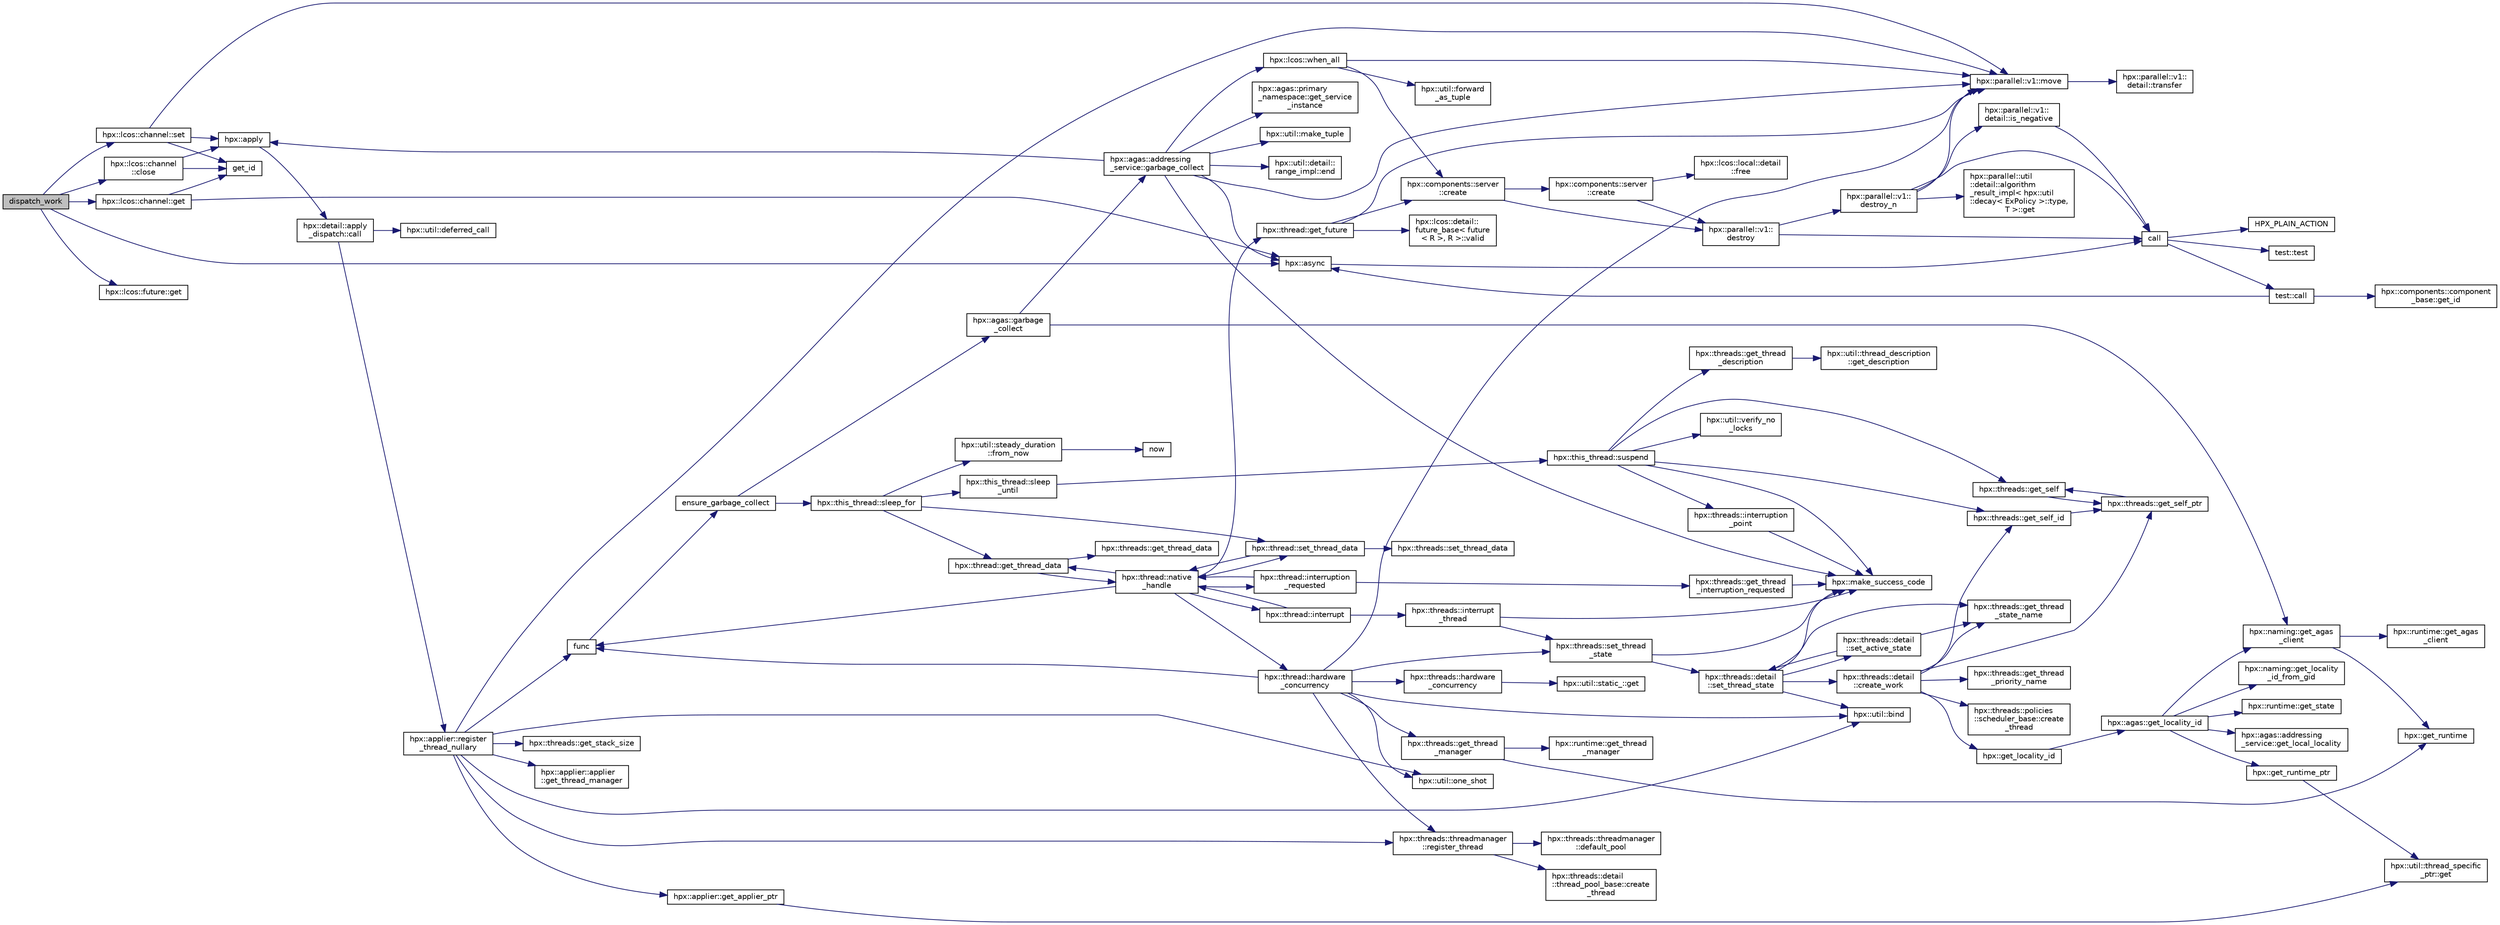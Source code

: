 digraph "dispatch_work"
{
  edge [fontname="Helvetica",fontsize="10",labelfontname="Helvetica",labelfontsize="10"];
  node [fontname="Helvetica",fontsize="10",shape=record];
  rankdir="LR";
  Node546 [label="dispatch_work",height=0.2,width=0.4,color="black", fillcolor="grey75", style="filled", fontcolor="black"];
  Node546 -> Node547 [color="midnightblue",fontsize="10",style="solid",fontname="Helvetica"];
  Node547 [label="hpx::async",height=0.2,width=0.4,color="black", fillcolor="white", style="filled",URL="$d8/d83/namespacehpx.html#acb7d8e37b73b823956ce144f9a57eaa4"];
  Node547 -> Node548 [color="midnightblue",fontsize="10",style="solid",fontname="Helvetica"];
  Node548 [label="call",height=0.2,width=0.4,color="black", fillcolor="white", style="filled",URL="$d2/d67/promise__1620_8cpp.html#a58357f0b82bc761e1d0b9091ed563a70"];
  Node548 -> Node549 [color="midnightblue",fontsize="10",style="solid",fontname="Helvetica"];
  Node549 [label="test::test",height=0.2,width=0.4,color="black", fillcolor="white", style="filled",URL="$d8/d89/structtest.html#ab42d5ece712d716b04cb3f686f297a26"];
  Node548 -> Node550 [color="midnightblue",fontsize="10",style="solid",fontname="Helvetica"];
  Node550 [label="HPX_PLAIN_ACTION",height=0.2,width=0.4,color="black", fillcolor="white", style="filled",URL="$d2/d67/promise__1620_8cpp.html#ab96aab827a4b1fcaf66cfe0ba83fef23"];
  Node548 -> Node551 [color="midnightblue",fontsize="10",style="solid",fontname="Helvetica"];
  Node551 [label="test::call",height=0.2,width=0.4,color="black", fillcolor="white", style="filled",URL="$d8/d89/structtest.html#aeb29e7ed6518b9426ccf1344c52620ae"];
  Node551 -> Node547 [color="midnightblue",fontsize="10",style="solid",fontname="Helvetica"];
  Node551 -> Node552 [color="midnightblue",fontsize="10",style="solid",fontname="Helvetica"];
  Node552 [label="hpx::components::component\l_base::get_id",height=0.2,width=0.4,color="black", fillcolor="white", style="filled",URL="$d2/de6/classhpx_1_1components_1_1component__base.html#a4c8fd93514039bdf01c48d66d82b19cd"];
  Node546 -> Node553 [color="midnightblue",fontsize="10",style="solid",fontname="Helvetica"];
  Node553 [label="hpx::lcos::channel::set",height=0.2,width=0.4,color="black", fillcolor="white", style="filled",URL="$db/d40/classhpx_1_1lcos_1_1channel.html#a55b035fb8c7cac0b6f187884f04f8b6a"];
  Node553 -> Node554 [color="midnightblue",fontsize="10",style="solid",fontname="Helvetica"];
  Node554 [label="hpx::apply",height=0.2,width=0.4,color="black", fillcolor="white", style="filled",URL="$d8/d83/namespacehpx.html#aa87762f0db0731d385f3fdfdb25d59fc"];
  Node554 -> Node555 [color="midnightblue",fontsize="10",style="solid",fontname="Helvetica"];
  Node555 [label="hpx::detail::apply\l_dispatch::call",height=0.2,width=0.4,color="black", fillcolor="white", style="filled",URL="$db/de8/structhpx_1_1detail_1_1apply__dispatch.html#a0755fab16d281e74bcff0f8045be9459"];
  Node555 -> Node556 [color="midnightblue",fontsize="10",style="solid",fontname="Helvetica"];
  Node556 [label="hpx::applier::register\l_thread_nullary",height=0.2,width=0.4,color="black", fillcolor="white", style="filled",URL="$d8/dcb/namespacehpx_1_1applier.html#a401cd1145927e58d74d1eb52aaccd936"];
  Node556 -> Node557 [color="midnightblue",fontsize="10",style="solid",fontname="Helvetica"];
  Node557 [label="hpx::applier::get_applier_ptr",height=0.2,width=0.4,color="black", fillcolor="white", style="filled",URL="$d8/dcb/namespacehpx_1_1applier.html#a617483cf2b77ad3a0aa428ade7b35299"];
  Node557 -> Node558 [color="midnightblue",fontsize="10",style="solid",fontname="Helvetica"];
  Node558 [label="hpx::util::thread_specific\l_ptr::get",height=0.2,width=0.4,color="black", fillcolor="white", style="filled",URL="$d4/d4c/structhpx_1_1util_1_1thread__specific__ptr.html#a3b27d8520710478aa41d1f74206bdba9"];
  Node556 -> Node559 [color="midnightblue",fontsize="10",style="solid",fontname="Helvetica"];
  Node559 [label="func",height=0.2,width=0.4,color="black", fillcolor="white", style="filled",URL="$d8/dfd/id__type__ref__counting__1032_8cpp.html#ab811b86ea5107ffb3351fcaa29d2c652"];
  Node559 -> Node560 [color="midnightblue",fontsize="10",style="solid",fontname="Helvetica"];
  Node560 [label="ensure_garbage_collect",height=0.2,width=0.4,color="black", fillcolor="white", style="filled",URL="$d8/dfd/id__type__ref__counting__1032_8cpp.html#a5264b94bf7c262ac0e521fb290d476d5"];
  Node560 -> Node561 [color="midnightblue",fontsize="10",style="solid",fontname="Helvetica"];
  Node561 [label="hpx::this_thread::sleep_for",height=0.2,width=0.4,color="black", fillcolor="white", style="filled",URL="$d9/d52/namespacehpx_1_1this__thread.html#afc042a5a5fa52eef2d1d177a343435cf"];
  Node561 -> Node562 [color="midnightblue",fontsize="10",style="solid",fontname="Helvetica"];
  Node562 [label="hpx::this_thread::sleep\l_until",height=0.2,width=0.4,color="black", fillcolor="white", style="filled",URL="$d9/d52/namespacehpx_1_1this__thread.html#ae12a853980115b23ff0ab8ca06622658"];
  Node562 -> Node563 [color="midnightblue",fontsize="10",style="solid",fontname="Helvetica"];
  Node563 [label="hpx::this_thread::suspend",height=0.2,width=0.4,color="black", fillcolor="white", style="filled",URL="$d9/d52/namespacehpx_1_1this__thread.html#aca220026fb3014c0881d129fe31c0073"];
  Node563 -> Node564 [color="midnightblue",fontsize="10",style="solid",fontname="Helvetica"];
  Node564 [label="hpx::threads::get_self",height=0.2,width=0.4,color="black", fillcolor="white", style="filled",URL="$d7/d28/namespacehpx_1_1threads.html#a07daf4d6d29233f20d66d41ab7b5b8e8"];
  Node564 -> Node565 [color="midnightblue",fontsize="10",style="solid",fontname="Helvetica"];
  Node565 [label="hpx::threads::get_self_ptr",height=0.2,width=0.4,color="black", fillcolor="white", style="filled",URL="$d7/d28/namespacehpx_1_1threads.html#a22877ae347ad884cde3a51397dad6c53"];
  Node565 -> Node564 [color="midnightblue",fontsize="10",style="solid",fontname="Helvetica"];
  Node563 -> Node566 [color="midnightblue",fontsize="10",style="solid",fontname="Helvetica"];
  Node566 [label="hpx::threads::get_self_id",height=0.2,width=0.4,color="black", fillcolor="white", style="filled",URL="$d7/d28/namespacehpx_1_1threads.html#afafe0f900b9fac3d4ed3c747625c1cfe"];
  Node566 -> Node565 [color="midnightblue",fontsize="10",style="solid",fontname="Helvetica"];
  Node563 -> Node567 [color="midnightblue",fontsize="10",style="solid",fontname="Helvetica"];
  Node567 [label="hpx::threads::interruption\l_point",height=0.2,width=0.4,color="black", fillcolor="white", style="filled",URL="$d7/d28/namespacehpx_1_1threads.html#ada6ec56a12b050707311d8c628089059"];
  Node567 -> Node568 [color="midnightblue",fontsize="10",style="solid",fontname="Helvetica"];
  Node568 [label="hpx::make_success_code",height=0.2,width=0.4,color="black", fillcolor="white", style="filled",URL="$d8/d83/namespacehpx.html#a0e8512a8f49e2a6c8185061181419d8f",tooltip="Returns error_code(hpx::success, \"success\", mode). "];
  Node563 -> Node569 [color="midnightblue",fontsize="10",style="solid",fontname="Helvetica"];
  Node569 [label="hpx::util::verify_no\l_locks",height=0.2,width=0.4,color="black", fillcolor="white", style="filled",URL="$df/dad/namespacehpx_1_1util.html#ae0e1837ee6f09b79b26c2e788d2e9fc9"];
  Node563 -> Node570 [color="midnightblue",fontsize="10",style="solid",fontname="Helvetica"];
  Node570 [label="hpx::threads::get_thread\l_description",height=0.2,width=0.4,color="black", fillcolor="white", style="filled",URL="$d7/d28/namespacehpx_1_1threads.html#a42fc18a7a680f4e8bc633a4b4c956701"];
  Node570 -> Node571 [color="midnightblue",fontsize="10",style="solid",fontname="Helvetica"];
  Node571 [label="hpx::util::thread_description\l::get_description",height=0.2,width=0.4,color="black", fillcolor="white", style="filled",URL="$df/d9e/structhpx_1_1util_1_1thread__description.html#a8c834e14eca6eb228188022577f9f952"];
  Node563 -> Node568 [color="midnightblue",fontsize="10",style="solid",fontname="Helvetica"];
  Node561 -> Node572 [color="midnightblue",fontsize="10",style="solid",fontname="Helvetica"];
  Node572 [label="hpx::util::steady_duration\l::from_now",height=0.2,width=0.4,color="black", fillcolor="white", style="filled",URL="$d9/d4f/classhpx_1_1util_1_1steady__duration.html#a0132206d767cd0f7395507b40111a153"];
  Node572 -> Node573 [color="midnightblue",fontsize="10",style="solid",fontname="Helvetica"];
  Node573 [label="now",height=0.2,width=0.4,color="black", fillcolor="white", style="filled",URL="$de/db3/1d__stencil__1__omp_8cpp.html#a89e9667753dccfac455bd37a7a3a7b16"];
  Node561 -> Node574 [color="midnightblue",fontsize="10",style="solid",fontname="Helvetica"];
  Node574 [label="hpx::thread::get_thread_data",height=0.2,width=0.4,color="black", fillcolor="white", style="filled",URL="$de/d9b/classhpx_1_1thread.html#a4535ef82cec3b953d2c941d20e3e3904"];
  Node574 -> Node575 [color="midnightblue",fontsize="10",style="solid",fontname="Helvetica"];
  Node575 [label="hpx::threads::get_thread_data",height=0.2,width=0.4,color="black", fillcolor="white", style="filled",URL="$d7/d28/namespacehpx_1_1threads.html#a8737931ff6303807225f735b2b384ae4"];
  Node574 -> Node576 [color="midnightblue",fontsize="10",style="solid",fontname="Helvetica"];
  Node576 [label="hpx::thread::native\l_handle",height=0.2,width=0.4,color="black", fillcolor="white", style="filled",URL="$de/d9b/classhpx_1_1thread.html#acf48190d264ab64c1c4ec99d0b421b5a"];
  Node576 -> Node577 [color="midnightblue",fontsize="10",style="solid",fontname="Helvetica"];
  Node577 [label="hpx::thread::hardware\l_concurrency",height=0.2,width=0.4,color="black", fillcolor="white", style="filled",URL="$de/d9b/classhpx_1_1thread.html#a8e4fff210e02485ba493bc3a2a956c03"];
  Node577 -> Node578 [color="midnightblue",fontsize="10",style="solid",fontname="Helvetica"];
  Node578 [label="hpx::threads::hardware\l_concurrency",height=0.2,width=0.4,color="black", fillcolor="white", style="filled",URL="$d7/d28/namespacehpx_1_1threads.html#aa8752a235478d2ad7b5ac467b63ab527"];
  Node578 -> Node579 [color="midnightblue",fontsize="10",style="solid",fontname="Helvetica"];
  Node579 [label="hpx::util::static_::get",height=0.2,width=0.4,color="black", fillcolor="white", style="filled",URL="$d3/dbb/structhpx_1_1util_1_1static__.html#a2967c633948a3bf17a3b5405ef5a8318"];
  Node577 -> Node559 [color="midnightblue",fontsize="10",style="solid",fontname="Helvetica"];
  Node577 -> Node580 [color="midnightblue",fontsize="10",style="solid",fontname="Helvetica"];
  Node580 [label="hpx::util::bind",height=0.2,width=0.4,color="black", fillcolor="white", style="filled",URL="$df/dad/namespacehpx_1_1util.html#ad844caedf82a0173d6909d910c3e48c6"];
  Node577 -> Node581 [color="midnightblue",fontsize="10",style="solid",fontname="Helvetica"];
  Node581 [label="hpx::util::one_shot",height=0.2,width=0.4,color="black", fillcolor="white", style="filled",URL="$df/dad/namespacehpx_1_1util.html#a273e61be42a72415291e0ec0a4f28c7a"];
  Node577 -> Node582 [color="midnightblue",fontsize="10",style="solid",fontname="Helvetica"];
  Node582 [label="hpx::parallel::v1::move",height=0.2,width=0.4,color="black", fillcolor="white", style="filled",URL="$db/db9/namespacehpx_1_1parallel_1_1v1.html#aa7c4ede081ce786c9d1eb1adff495cfc"];
  Node582 -> Node583 [color="midnightblue",fontsize="10",style="solid",fontname="Helvetica"];
  Node583 [label="hpx::parallel::v1::\ldetail::transfer",height=0.2,width=0.4,color="black", fillcolor="white", style="filled",URL="$d2/ddd/namespacehpx_1_1parallel_1_1v1_1_1detail.html#ab1b56a05e1885ca7cc7ffa1804dd2f3c"];
  Node577 -> Node584 [color="midnightblue",fontsize="10",style="solid",fontname="Helvetica"];
  Node584 [label="hpx::threads::get_thread\l_manager",height=0.2,width=0.4,color="black", fillcolor="white", style="filled",URL="$d7/d28/namespacehpx_1_1threads.html#a076973c3a53beadde7d967e22c4f6cce"];
  Node584 -> Node585 [color="midnightblue",fontsize="10",style="solid",fontname="Helvetica"];
  Node585 [label="hpx::get_runtime",height=0.2,width=0.4,color="black", fillcolor="white", style="filled",URL="$d8/d83/namespacehpx.html#aef902cc6c7dd3b9fbadf34d1e850a070"];
  Node584 -> Node586 [color="midnightblue",fontsize="10",style="solid",fontname="Helvetica"];
  Node586 [label="hpx::runtime::get_thread\l_manager",height=0.2,width=0.4,color="black", fillcolor="white", style="filled",URL="$d0/d7b/classhpx_1_1runtime.html#a865b12d57fcd44a8d3dda3e35414f563"];
  Node577 -> Node587 [color="midnightblue",fontsize="10",style="solid",fontname="Helvetica"];
  Node587 [label="hpx::threads::threadmanager\l::register_thread",height=0.2,width=0.4,color="black", fillcolor="white", style="filled",URL="$d5/daa/classhpx_1_1threads_1_1threadmanager.html#a7f79c7578e08a60ca45eb276ce8133d8"];
  Node587 -> Node588 [color="midnightblue",fontsize="10",style="solid",fontname="Helvetica"];
  Node588 [label="hpx::threads::threadmanager\l::default_pool",height=0.2,width=0.4,color="black", fillcolor="white", style="filled",URL="$d5/daa/classhpx_1_1threads_1_1threadmanager.html#a851f067d03b5dd1c5e6a9a6a841e05df"];
  Node587 -> Node589 [color="midnightblue",fontsize="10",style="solid",fontname="Helvetica"];
  Node589 [label="hpx::threads::detail\l::thread_pool_base::create\l_thread",height=0.2,width=0.4,color="black", fillcolor="white", style="filled",URL="$de/dae/classhpx_1_1threads_1_1detail_1_1thread__pool__base.html#ad35d3779eef6f4528e62a26d71b34b34"];
  Node577 -> Node590 [color="midnightblue",fontsize="10",style="solid",fontname="Helvetica"];
  Node590 [label="hpx::threads::set_thread\l_state",height=0.2,width=0.4,color="black", fillcolor="white", style="filled",URL="$d7/d28/namespacehpx_1_1threads.html#ac0690ad16ad778bcc79dcd727cc33025",tooltip="Set the thread state of the thread referenced by the thread_id id. "];
  Node590 -> Node568 [color="midnightblue",fontsize="10",style="solid",fontname="Helvetica"];
  Node590 -> Node591 [color="midnightblue",fontsize="10",style="solid",fontname="Helvetica"];
  Node591 [label="hpx::threads::detail\l::set_thread_state",height=0.2,width=0.4,color="black", fillcolor="white", style="filled",URL="$d2/dd1/namespacehpx_1_1threads_1_1detail.html#af85ddc854c4a149bf1738eb1b111b9ab"];
  Node591 -> Node592 [color="midnightblue",fontsize="10",style="solid",fontname="Helvetica"];
  Node592 [label="hpx::threads::get_thread\l_state_name",height=0.2,width=0.4,color="black", fillcolor="white", style="filled",URL="$d7/d28/namespacehpx_1_1threads.html#a26f91ea8d2195f165c033241c5cd11db"];
  Node591 -> Node568 [color="midnightblue",fontsize="10",style="solid",fontname="Helvetica"];
  Node591 -> Node580 [color="midnightblue",fontsize="10",style="solid",fontname="Helvetica"];
  Node591 -> Node593 [color="midnightblue",fontsize="10",style="solid",fontname="Helvetica"];
  Node593 [label="hpx::threads::detail\l::set_active_state",height=0.2,width=0.4,color="black", fillcolor="white", style="filled",URL="$d2/dd1/namespacehpx_1_1threads_1_1detail.html#a45884a5bf04ad66a4f259231a3947e76"];
  Node593 -> Node592 [color="midnightblue",fontsize="10",style="solid",fontname="Helvetica"];
  Node593 -> Node591 [color="midnightblue",fontsize="10",style="solid",fontname="Helvetica"];
  Node591 -> Node594 [color="midnightblue",fontsize="10",style="solid",fontname="Helvetica"];
  Node594 [label="hpx::threads::detail\l::create_work",height=0.2,width=0.4,color="black", fillcolor="white", style="filled",URL="$d2/dd1/namespacehpx_1_1threads_1_1detail.html#ae22384a3c1b1a1940032fad068fb54b1"];
  Node594 -> Node592 [color="midnightblue",fontsize="10",style="solid",fontname="Helvetica"];
  Node594 -> Node595 [color="midnightblue",fontsize="10",style="solid",fontname="Helvetica"];
  Node595 [label="hpx::threads::get_thread\l_priority_name",height=0.2,width=0.4,color="black", fillcolor="white", style="filled",URL="$d7/d28/namespacehpx_1_1threads.html#a9c6b2fec0c1cf5b06ff83ce756ca6d42"];
  Node594 -> Node565 [color="midnightblue",fontsize="10",style="solid",fontname="Helvetica"];
  Node594 -> Node566 [color="midnightblue",fontsize="10",style="solid",fontname="Helvetica"];
  Node594 -> Node596 [color="midnightblue",fontsize="10",style="solid",fontname="Helvetica"];
  Node596 [label="hpx::get_locality_id",height=0.2,width=0.4,color="black", fillcolor="white", style="filled",URL="$d8/d83/namespacehpx.html#a158d7c54a657bb364c1704033010697b",tooltip="Return the number of the locality this function is being called from. "];
  Node596 -> Node597 [color="midnightblue",fontsize="10",style="solid",fontname="Helvetica"];
  Node597 [label="hpx::agas::get_locality_id",height=0.2,width=0.4,color="black", fillcolor="white", style="filled",URL="$dc/d54/namespacehpx_1_1agas.html#a491cc2ddecdf0f1a9129900caa6a4d3e"];
  Node597 -> Node598 [color="midnightblue",fontsize="10",style="solid",fontname="Helvetica"];
  Node598 [label="hpx::get_runtime_ptr",height=0.2,width=0.4,color="black", fillcolor="white", style="filled",URL="$d8/d83/namespacehpx.html#af29daf2bb3e01b4d6495a1742b6cce64"];
  Node598 -> Node558 [color="midnightblue",fontsize="10",style="solid",fontname="Helvetica"];
  Node597 -> Node599 [color="midnightblue",fontsize="10",style="solid",fontname="Helvetica"];
  Node599 [label="hpx::runtime::get_state",height=0.2,width=0.4,color="black", fillcolor="white", style="filled",URL="$d0/d7b/classhpx_1_1runtime.html#ab405f80e060dac95d624520f38b0524c"];
  Node597 -> Node600 [color="midnightblue",fontsize="10",style="solid",fontname="Helvetica"];
  Node600 [label="hpx::naming::get_agas\l_client",height=0.2,width=0.4,color="black", fillcolor="white", style="filled",URL="$d4/dc9/namespacehpx_1_1naming.html#a0408fffd5d34b620712a801b0ae3b032"];
  Node600 -> Node585 [color="midnightblue",fontsize="10",style="solid",fontname="Helvetica"];
  Node600 -> Node601 [color="midnightblue",fontsize="10",style="solid",fontname="Helvetica"];
  Node601 [label="hpx::runtime::get_agas\l_client",height=0.2,width=0.4,color="black", fillcolor="white", style="filled",URL="$d0/d7b/classhpx_1_1runtime.html#aeb5dddd30d6b9861669af8ad44d1a96a"];
  Node597 -> Node602 [color="midnightblue",fontsize="10",style="solid",fontname="Helvetica"];
  Node602 [label="hpx::agas::addressing\l_service::get_local_locality",height=0.2,width=0.4,color="black", fillcolor="white", style="filled",URL="$db/d58/structhpx_1_1agas_1_1addressing__service.html#ab52c19a37c2a7a006c6c15f90ad0539c"];
  Node597 -> Node603 [color="midnightblue",fontsize="10",style="solid",fontname="Helvetica"];
  Node603 [label="hpx::naming::get_locality\l_id_from_gid",height=0.2,width=0.4,color="black", fillcolor="white", style="filled",URL="$d4/dc9/namespacehpx_1_1naming.html#a7fd43037784560bd04fda9b49e33529f"];
  Node594 -> Node604 [color="midnightblue",fontsize="10",style="solid",fontname="Helvetica"];
  Node604 [label="hpx::threads::policies\l::scheduler_base::create\l_thread",height=0.2,width=0.4,color="black", fillcolor="white", style="filled",URL="$dd/d7e/structhpx_1_1threads_1_1policies_1_1scheduler__base.html#ad3b05cd7f363cc8e8410ce368c3794e0"];
  Node576 -> Node605 [color="midnightblue",fontsize="10",style="solid",fontname="Helvetica"];
  Node605 [label="hpx::thread::interrupt",height=0.2,width=0.4,color="black", fillcolor="white", style="filled",URL="$de/d9b/classhpx_1_1thread.html#ac34d0d033aa743c476a79dbc2e1a8a39"];
  Node605 -> Node606 [color="midnightblue",fontsize="10",style="solid",fontname="Helvetica"];
  Node606 [label="hpx::threads::interrupt\l_thread",height=0.2,width=0.4,color="black", fillcolor="white", style="filled",URL="$d7/d28/namespacehpx_1_1threads.html#a6bdda1a2aab61b9b13d274b5155d7e73"];
  Node606 -> Node568 [color="midnightblue",fontsize="10",style="solid",fontname="Helvetica"];
  Node606 -> Node590 [color="midnightblue",fontsize="10",style="solid",fontname="Helvetica"];
  Node605 -> Node576 [color="midnightblue",fontsize="10",style="solid",fontname="Helvetica"];
  Node576 -> Node607 [color="midnightblue",fontsize="10",style="solid",fontname="Helvetica"];
  Node607 [label="hpx::thread::interruption\l_requested",height=0.2,width=0.4,color="black", fillcolor="white", style="filled",URL="$de/d9b/classhpx_1_1thread.html#a33276bb4c20bbb0b1978944e18ef71b8"];
  Node607 -> Node608 [color="midnightblue",fontsize="10",style="solid",fontname="Helvetica"];
  Node608 [label="hpx::threads::get_thread\l_interruption_requested",height=0.2,width=0.4,color="black", fillcolor="white", style="filled",URL="$d7/d28/namespacehpx_1_1threads.html#ae64a7fdb8b5c8bac7be0c8282672a03b"];
  Node608 -> Node568 [color="midnightblue",fontsize="10",style="solid",fontname="Helvetica"];
  Node607 -> Node576 [color="midnightblue",fontsize="10",style="solid",fontname="Helvetica"];
  Node576 -> Node609 [color="midnightblue",fontsize="10",style="solid",fontname="Helvetica"];
  Node609 [label="hpx::thread::get_future",height=0.2,width=0.4,color="black", fillcolor="white", style="filled",URL="$de/d9b/classhpx_1_1thread.html#a87fdb0d8da826366fc190ed224900a64"];
  Node609 -> Node610 [color="midnightblue",fontsize="10",style="solid",fontname="Helvetica"];
  Node610 [label="hpx::lcos::detail::\lfuture_base\< future\l\< R \>, R \>::valid",height=0.2,width=0.4,color="black", fillcolor="white", style="filled",URL="$d5/dd7/classhpx_1_1lcos_1_1detail_1_1future__base.html#aaf7beb7374815614363033bd96573e75"];
  Node609 -> Node611 [color="midnightblue",fontsize="10",style="solid",fontname="Helvetica"];
  Node611 [label="hpx::components::server\l::create",height=0.2,width=0.4,color="black", fillcolor="white", style="filled",URL="$d2/da2/namespacehpx_1_1components_1_1server.html#ac776c89f3d68ceb910e8cee9fa937ab4",tooltip="Create arrays of components using their default constructor. "];
  Node611 -> Node612 [color="midnightblue",fontsize="10",style="solid",fontname="Helvetica"];
  Node612 [label="hpx::components::server\l::create",height=0.2,width=0.4,color="black", fillcolor="white", style="filled",URL="$d2/da2/namespacehpx_1_1components_1_1server.html#a77d26de181c97b444565e230577981bd"];
  Node612 -> Node613 [color="midnightblue",fontsize="10",style="solid",fontname="Helvetica"];
  Node613 [label="hpx::lcos::local::detail\l::free",height=0.2,width=0.4,color="black", fillcolor="white", style="filled",URL="$d4/dcb/namespacehpx_1_1lcos_1_1local_1_1detail.html#a55a940f019734e9bb045dc123cd80e48"];
  Node612 -> Node614 [color="midnightblue",fontsize="10",style="solid",fontname="Helvetica"];
  Node614 [label="hpx::parallel::v1::\ldestroy",height=0.2,width=0.4,color="black", fillcolor="white", style="filled",URL="$db/db9/namespacehpx_1_1parallel_1_1v1.html#acf303558375048e8a7cc9a2c2e09477f"];
  Node614 -> Node548 [color="midnightblue",fontsize="10",style="solid",fontname="Helvetica"];
  Node614 -> Node615 [color="midnightblue",fontsize="10",style="solid",fontname="Helvetica"];
  Node615 [label="hpx::parallel::v1::\ldestroy_n",height=0.2,width=0.4,color="black", fillcolor="white", style="filled",URL="$db/db9/namespacehpx_1_1parallel_1_1v1.html#a71d0691132a300690163f5636bcd5bd3"];
  Node615 -> Node616 [color="midnightblue",fontsize="10",style="solid",fontname="Helvetica"];
  Node616 [label="hpx::parallel::v1::\ldetail::is_negative",height=0.2,width=0.4,color="black", fillcolor="white", style="filled",URL="$d2/ddd/namespacehpx_1_1parallel_1_1v1_1_1detail.html#adf2e40fc4b20ad0fd442ee3118a4d527"];
  Node616 -> Node548 [color="midnightblue",fontsize="10",style="solid",fontname="Helvetica"];
  Node615 -> Node617 [color="midnightblue",fontsize="10",style="solid",fontname="Helvetica"];
  Node617 [label="hpx::parallel::util\l::detail::algorithm\l_result_impl\< hpx::util\l::decay\< ExPolicy \>::type,\l T \>::get",height=0.2,width=0.4,color="black", fillcolor="white", style="filled",URL="$d2/d42/structhpx_1_1parallel_1_1util_1_1detail_1_1algorithm__result__impl.html#ab5b051e8ec74eff5e0e62fd63f5d377e"];
  Node615 -> Node582 [color="midnightblue",fontsize="10",style="solid",fontname="Helvetica"];
  Node615 -> Node548 [color="midnightblue",fontsize="10",style="solid",fontname="Helvetica"];
  Node611 -> Node614 [color="midnightblue",fontsize="10",style="solid",fontname="Helvetica"];
  Node609 -> Node582 [color="midnightblue",fontsize="10",style="solid",fontname="Helvetica"];
  Node576 -> Node574 [color="midnightblue",fontsize="10",style="solid",fontname="Helvetica"];
  Node576 -> Node618 [color="midnightblue",fontsize="10",style="solid",fontname="Helvetica"];
  Node618 [label="hpx::thread::set_thread_data",height=0.2,width=0.4,color="black", fillcolor="white", style="filled",URL="$de/d9b/classhpx_1_1thread.html#a7317a3cf5251f3b33c990449570d4cea"];
  Node618 -> Node619 [color="midnightblue",fontsize="10",style="solid",fontname="Helvetica"];
  Node619 [label="hpx::threads::set_thread_data",height=0.2,width=0.4,color="black", fillcolor="white", style="filled",URL="$d7/d28/namespacehpx_1_1threads.html#a00a625acc149fce3ae38e4340454acf7"];
  Node618 -> Node576 [color="midnightblue",fontsize="10",style="solid",fontname="Helvetica"];
  Node576 -> Node559 [color="midnightblue",fontsize="10",style="solid",fontname="Helvetica"];
  Node561 -> Node618 [color="midnightblue",fontsize="10",style="solid",fontname="Helvetica"];
  Node560 -> Node620 [color="midnightblue",fontsize="10",style="solid",fontname="Helvetica"];
  Node620 [label="hpx::agas::garbage\l_collect",height=0.2,width=0.4,color="black", fillcolor="white", style="filled",URL="$dc/d54/namespacehpx_1_1agas.html#a951337adc4f9bd6df00a50737468e911"];
  Node620 -> Node600 [color="midnightblue",fontsize="10",style="solid",fontname="Helvetica"];
  Node620 -> Node621 [color="midnightblue",fontsize="10",style="solid",fontname="Helvetica"];
  Node621 [label="hpx::agas::addressing\l_service::garbage_collect",height=0.2,width=0.4,color="black", fillcolor="white", style="filled",URL="$db/d58/structhpx_1_1agas_1_1addressing__service.html#a87dcae0eacf6e62d5103ebf516d86f63"];
  Node621 -> Node568 [color="midnightblue",fontsize="10",style="solid",fontname="Helvetica"];
  Node621 -> Node622 [color="midnightblue",fontsize="10",style="solid",fontname="Helvetica"];
  Node622 [label="hpx::agas::primary\l_namespace::get_service\l_instance",height=0.2,width=0.4,color="black", fillcolor="white", style="filled",URL="$d1/d43/structhpx_1_1agas_1_1primary__namespace.html#a7630ff0f30ff8c23b13b4672c5350e2e"];
  Node621 -> Node623 [color="midnightblue",fontsize="10",style="solid",fontname="Helvetica"];
  Node623 [label="hpx::util::make_tuple",height=0.2,width=0.4,color="black", fillcolor="white", style="filled",URL="$df/dad/namespacehpx_1_1util.html#a06fa74211a987d208e013f400a9f5328"];
  Node621 -> Node624 [color="midnightblue",fontsize="10",style="solid",fontname="Helvetica"];
  Node624 [label="hpx::util::detail::\lrange_impl::end",height=0.2,width=0.4,color="black", fillcolor="white", style="filled",URL="$d4/d4a/namespacehpx_1_1util_1_1detail_1_1range__impl.html#afb2ea48b0902f52ee4d8b764807b4316"];
  Node621 -> Node554 [color="midnightblue",fontsize="10",style="solid",fontname="Helvetica"];
  Node621 -> Node582 [color="midnightblue",fontsize="10",style="solid",fontname="Helvetica"];
  Node621 -> Node547 [color="midnightblue",fontsize="10",style="solid",fontname="Helvetica"];
  Node621 -> Node625 [color="midnightblue",fontsize="10",style="solid",fontname="Helvetica"];
  Node625 [label="hpx::lcos::when_all",height=0.2,width=0.4,color="black", fillcolor="white", style="filled",URL="$d2/dc9/namespacehpx_1_1lcos.html#a1a6fb024d8690923fb185d5aee204d54"];
  Node625 -> Node626 [color="midnightblue",fontsize="10",style="solid",fontname="Helvetica"];
  Node626 [label="hpx::util::forward\l_as_tuple",height=0.2,width=0.4,color="black", fillcolor="white", style="filled",URL="$df/dad/namespacehpx_1_1util.html#ab7c31e3f24c3302a4f67b6735a6fa597"];
  Node625 -> Node582 [color="midnightblue",fontsize="10",style="solid",fontname="Helvetica"];
  Node625 -> Node611 [color="midnightblue",fontsize="10",style="solid",fontname="Helvetica"];
  Node556 -> Node580 [color="midnightblue",fontsize="10",style="solid",fontname="Helvetica"];
  Node556 -> Node581 [color="midnightblue",fontsize="10",style="solid",fontname="Helvetica"];
  Node556 -> Node582 [color="midnightblue",fontsize="10",style="solid",fontname="Helvetica"];
  Node556 -> Node627 [color="midnightblue",fontsize="10",style="solid",fontname="Helvetica"];
  Node627 [label="hpx::threads::get_stack_size",height=0.2,width=0.4,color="black", fillcolor="white", style="filled",URL="$d7/d28/namespacehpx_1_1threads.html#af597241b3c2785150be206737ca04aa6",tooltip="The get_stack_size function is part of the thread related API. It. "];
  Node556 -> Node628 [color="midnightblue",fontsize="10",style="solid",fontname="Helvetica"];
  Node628 [label="hpx::applier::applier\l::get_thread_manager",height=0.2,width=0.4,color="black", fillcolor="white", style="filled",URL="$da/dcb/classhpx_1_1applier_1_1applier.html#acc36d583973701e573be39da97bba866",tooltip="Access the thread-manager instance associated with this applier. "];
  Node556 -> Node587 [color="midnightblue",fontsize="10",style="solid",fontname="Helvetica"];
  Node555 -> Node629 [color="midnightblue",fontsize="10",style="solid",fontname="Helvetica"];
  Node629 [label="hpx::util::deferred_call",height=0.2,width=0.4,color="black", fillcolor="white", style="filled",URL="$df/dad/namespacehpx_1_1util.html#acdded623c658a7a3436f7e76bc9d881c"];
  Node553 -> Node630 [color="midnightblue",fontsize="10",style="solid",fontname="Helvetica"];
  Node630 [label="get_id",height=0.2,width=0.4,color="black", fillcolor="white", style="filled",URL="$d8/d3c/simple__future__continuation_8cpp.html#a64b28a4bbb16e7f78fc14c60466ddd8d"];
  Node553 -> Node582 [color="midnightblue",fontsize="10",style="solid",fontname="Helvetica"];
  Node546 -> Node631 [color="midnightblue",fontsize="10",style="solid",fontname="Helvetica"];
  Node631 [label="hpx::lcos::channel\l::close",height=0.2,width=0.4,color="black", fillcolor="white", style="filled",URL="$db/d40/classhpx_1_1lcos_1_1channel.html#a8f81ba812c55c241fd9a8b26f3869b63"];
  Node631 -> Node554 [color="midnightblue",fontsize="10",style="solid",fontname="Helvetica"];
  Node631 -> Node630 [color="midnightblue",fontsize="10",style="solid",fontname="Helvetica"];
  Node546 -> Node632 [color="midnightblue",fontsize="10",style="solid",fontname="Helvetica"];
  Node632 [label="hpx::lcos::channel::get",height=0.2,width=0.4,color="black", fillcolor="white", style="filled",URL="$db/d40/classhpx_1_1lcos_1_1channel.html#a9e5eb00de5cb512bc1319c3df58f911a"];
  Node632 -> Node547 [color="midnightblue",fontsize="10",style="solid",fontname="Helvetica"];
  Node632 -> Node630 [color="midnightblue",fontsize="10",style="solid",fontname="Helvetica"];
  Node546 -> Node633 [color="midnightblue",fontsize="10",style="solid",fontname="Helvetica"];
  Node633 [label="hpx::lcos::future::get",height=0.2,width=0.4,color="black", fillcolor="white", style="filled",URL="$d0/d33/classhpx_1_1lcos_1_1future.html#a8c28269486d5620ac48af349f17bb41c"];
}
